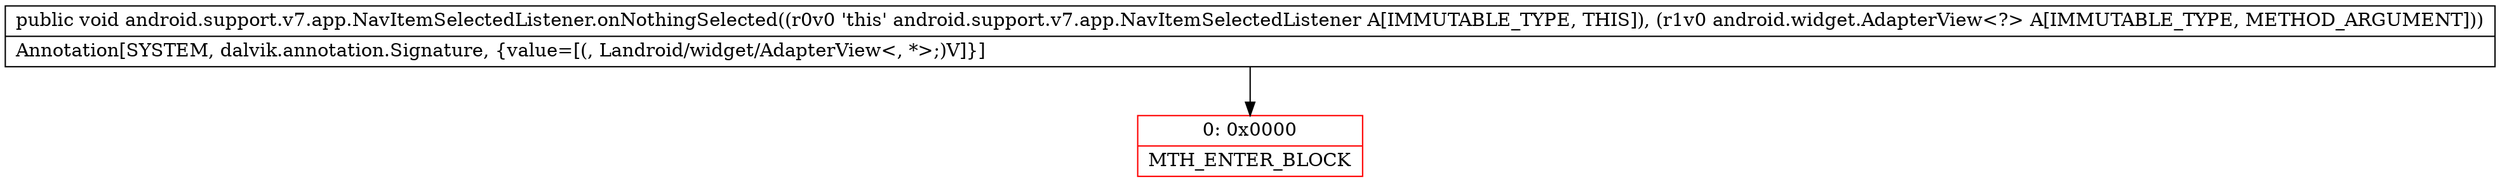 digraph "CFG forandroid.support.v7.app.NavItemSelectedListener.onNothingSelected(Landroid\/widget\/AdapterView;)V" {
subgraph cluster_Region_1556937803 {
label = "R(0)";
node [shape=record,color=blue];
}
Node_0 [shape=record,color=red,label="{0\:\ 0x0000|MTH_ENTER_BLOCK\l}"];
MethodNode[shape=record,label="{public void android.support.v7.app.NavItemSelectedListener.onNothingSelected((r0v0 'this' android.support.v7.app.NavItemSelectedListener A[IMMUTABLE_TYPE, THIS]), (r1v0 android.widget.AdapterView\<?\> A[IMMUTABLE_TYPE, METHOD_ARGUMENT]))  | Annotation[SYSTEM, dalvik.annotation.Signature, \{value=[(, Landroid\/widget\/AdapterView\<, *\>;)V]\}]\l}"];
MethodNode -> Node_0;
}

